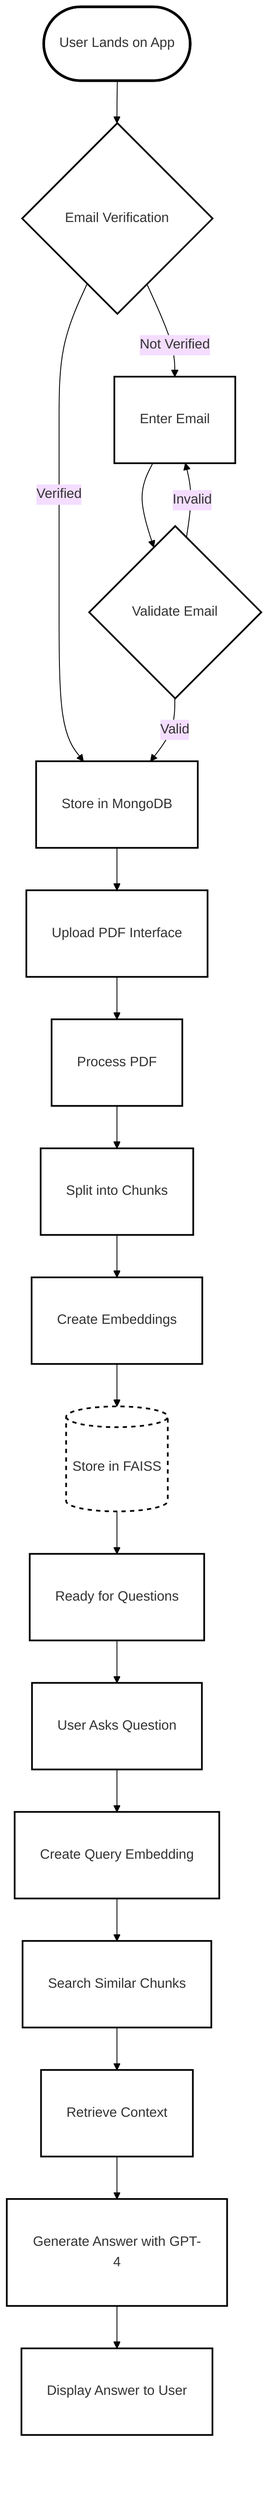 %%{init: {'theme': 'base', 'themeVariables': { 'background': '#FFFFFF', 'textColor': '#000000', 'fontSize': '16px', 'fontFamily': 'arial', 'mainBkg': '#FFFFFF', 'lineColor': '#000000', 'clusterBkg': '#FFFFFF', 'primaryBorderColor': '#000000', 'nodeBorder': '#000000'}}}%%
flowchart TD
    Start([User Lands on App])
    Email{Email Verification}
    InputEmail[Enter Email]
    ValidateEmail{Validate Email}
    StoreEmail[Store in MongoDB]
    Upload[Upload PDF Interface]
    Process[Process PDF]
    Split[Split into Chunks]
    Embed[Create Embeddings]
    Store[(Store in FAISS)]
    Ready[Ready for Questions]
    Question[User Asks Question]
    QueryEmbed[Create Query Embedding]
    Search[Search Similar Chunks]
    Retrieve[Retrieve Context]
    Generate[Generate Answer with GPT-4]
    Display[Display Answer to User]

    Start --> Email
    Email -->|Not Verified| InputEmail
    Email -->|Verified| StoreEmail
    InputEmail --> ValidateEmail
    ValidateEmail -->|Invalid| InputEmail
    ValidateEmail -->|Valid| StoreEmail
    StoreEmail --> Upload
    Upload --> Process
    Process --> Split
    Split --> Embed
    Embed --> Store
    Store --> Ready
    Ready --> Question
    Question --> QueryEmbed
    QueryEmbed --> Search
    Search --> Retrieve
    Retrieve --> Generate
    Generate --> Display

    classDef default fill:#FFFFFF,stroke:#000000,stroke-width:2px,padding:10px,font-size:16px
    classDef start fill:#FFFFFF,stroke:#000000,stroke-width:3px,padding:15px
    classDef storage fill:#FFFFFF,stroke:#000000,stroke-dasharray:5 5
    classDef condition fill:#FFFFFF,stroke:#000000,stroke-width:2px
    
    class Start start
    class Store storage
    class Email,ValidateEmail condition
